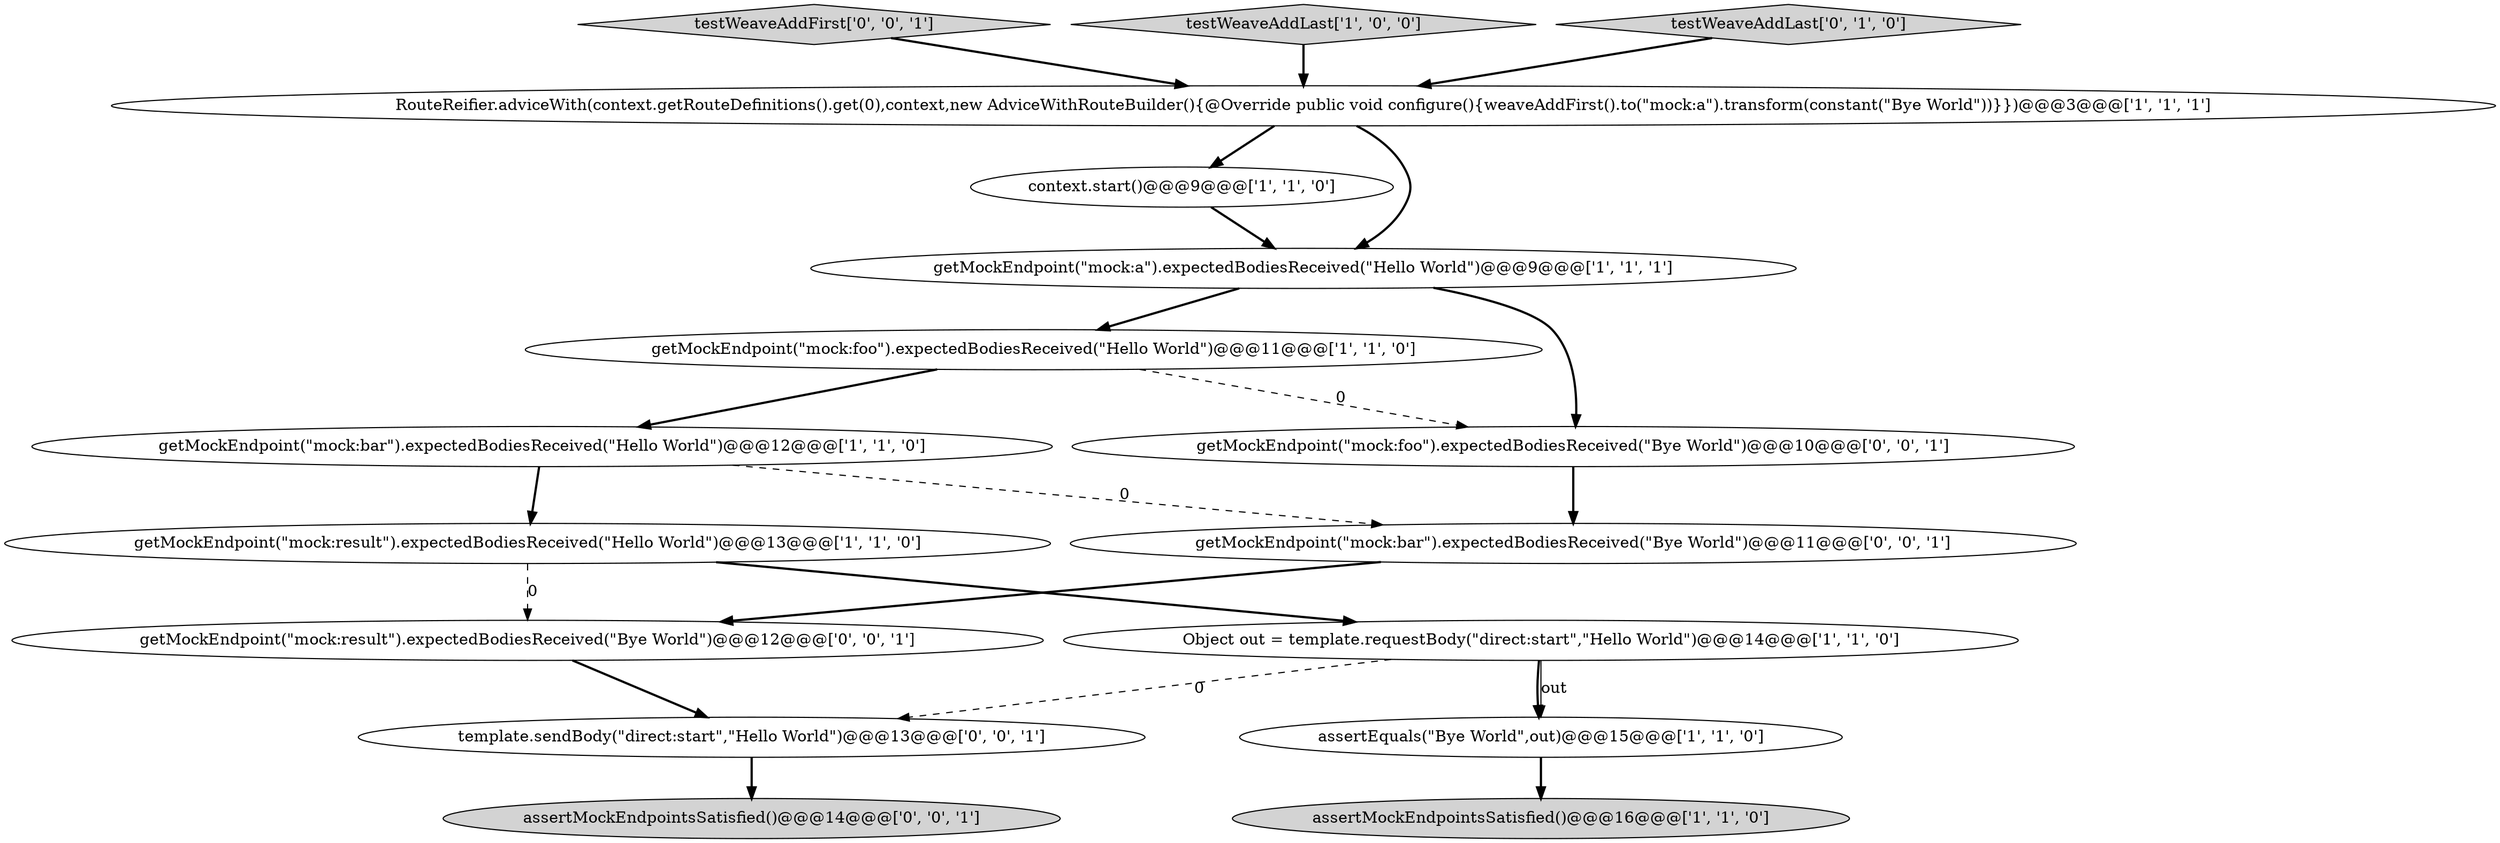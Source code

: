 digraph {
3 [style = filled, label = "getMockEndpoint(\"mock:bar\").expectedBodiesReceived(\"Hello World\")@@@12@@@['1', '1', '0']", fillcolor = white, shape = ellipse image = "AAA0AAABBB1BBB"];
1 [style = filled, label = "getMockEndpoint(\"mock:a\").expectedBodiesReceived(\"Hello World\")@@@9@@@['1', '1', '1']", fillcolor = white, shape = ellipse image = "AAA0AAABBB1BBB"];
9 [style = filled, label = "context.start()@@@9@@@['1', '1', '0']", fillcolor = white, shape = ellipse image = "AAA0AAABBB1BBB"];
16 [style = filled, label = "template.sendBody(\"direct:start\",\"Hello World\")@@@13@@@['0', '0', '1']", fillcolor = white, shape = ellipse image = "AAA0AAABBB3BBB"];
4 [style = filled, label = "getMockEndpoint(\"mock:foo\").expectedBodiesReceived(\"Hello World\")@@@11@@@['1', '1', '0']", fillcolor = white, shape = ellipse image = "AAA0AAABBB1BBB"];
8 [style = filled, label = "assertMockEndpointsSatisfied()@@@16@@@['1', '1', '0']", fillcolor = lightgray, shape = ellipse image = "AAA0AAABBB1BBB"];
12 [style = filled, label = "testWeaveAddFirst['0', '0', '1']", fillcolor = lightgray, shape = diamond image = "AAA0AAABBB3BBB"];
15 [style = filled, label = "getMockEndpoint(\"mock:foo\").expectedBodiesReceived(\"Bye World\")@@@10@@@['0', '0', '1']", fillcolor = white, shape = ellipse image = "AAA0AAABBB3BBB"];
7 [style = filled, label = "testWeaveAddLast['1', '0', '0']", fillcolor = lightgray, shape = diamond image = "AAA0AAABBB1BBB"];
13 [style = filled, label = "getMockEndpoint(\"mock:bar\").expectedBodiesReceived(\"Bye World\")@@@11@@@['0', '0', '1']", fillcolor = white, shape = ellipse image = "AAA0AAABBB3BBB"];
14 [style = filled, label = "assertMockEndpointsSatisfied()@@@14@@@['0', '0', '1']", fillcolor = lightgray, shape = ellipse image = "AAA0AAABBB3BBB"];
10 [style = filled, label = "testWeaveAddLast['0', '1', '0']", fillcolor = lightgray, shape = diamond image = "AAA0AAABBB2BBB"];
0 [style = filled, label = "getMockEndpoint(\"mock:result\").expectedBodiesReceived(\"Hello World\")@@@13@@@['1', '1', '0']", fillcolor = white, shape = ellipse image = "AAA0AAABBB1BBB"];
11 [style = filled, label = "getMockEndpoint(\"mock:result\").expectedBodiesReceived(\"Bye World\")@@@12@@@['0', '0', '1']", fillcolor = white, shape = ellipse image = "AAA0AAABBB3BBB"];
6 [style = filled, label = "Object out = template.requestBody(\"direct:start\",\"Hello World\")@@@14@@@['1', '1', '0']", fillcolor = white, shape = ellipse image = "AAA0AAABBB1BBB"];
2 [style = filled, label = "assertEquals(\"Bye World\",out)@@@15@@@['1', '1', '0']", fillcolor = white, shape = ellipse image = "AAA0AAABBB1BBB"];
5 [style = filled, label = "RouteReifier.adviceWith(context.getRouteDefinitions().get(0),context,new AdviceWithRouteBuilder(){@Override public void configure(){weaveAddFirst().to(\"mock:a\").transform(constant(\"Bye World\"))}})@@@3@@@['1', '1', '1']", fillcolor = white, shape = ellipse image = "AAA0AAABBB1BBB"];
0->6 [style = bold, label=""];
5->1 [style = bold, label=""];
4->15 [style = dashed, label="0"];
11->16 [style = bold, label=""];
5->9 [style = bold, label=""];
3->13 [style = dashed, label="0"];
6->2 [style = bold, label=""];
2->8 [style = bold, label=""];
12->5 [style = bold, label=""];
13->11 [style = bold, label=""];
0->11 [style = dashed, label="0"];
3->0 [style = bold, label=""];
16->14 [style = bold, label=""];
6->16 [style = dashed, label="0"];
15->13 [style = bold, label=""];
1->15 [style = bold, label=""];
1->4 [style = bold, label=""];
7->5 [style = bold, label=""];
6->2 [style = solid, label="out"];
9->1 [style = bold, label=""];
4->3 [style = bold, label=""];
10->5 [style = bold, label=""];
}
